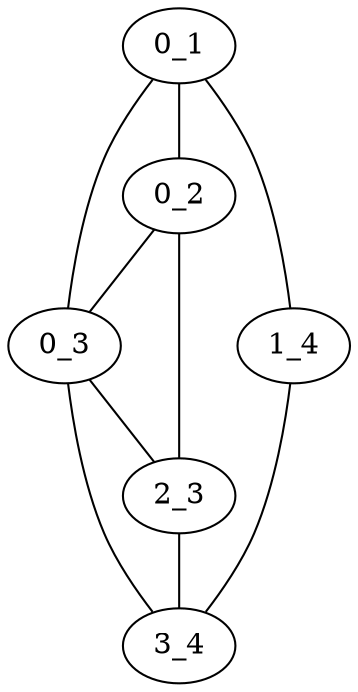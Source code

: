 graph {
	"0_1"
	"0_2"
	"0_3"
	"1_4"
	"2_3"
	"3_4"
	"0_1" -- "0_2"
	"0_1" -- "0_3"
	"0_1" -- "1_4"
	"0_2" -- "0_3"
	"0_2" -- "2_3"
	"0_3" -- "2_3"
	"0_3" -- "3_4"
	"1_4" -- "3_4"
	"2_3" -- "3_4"
}
